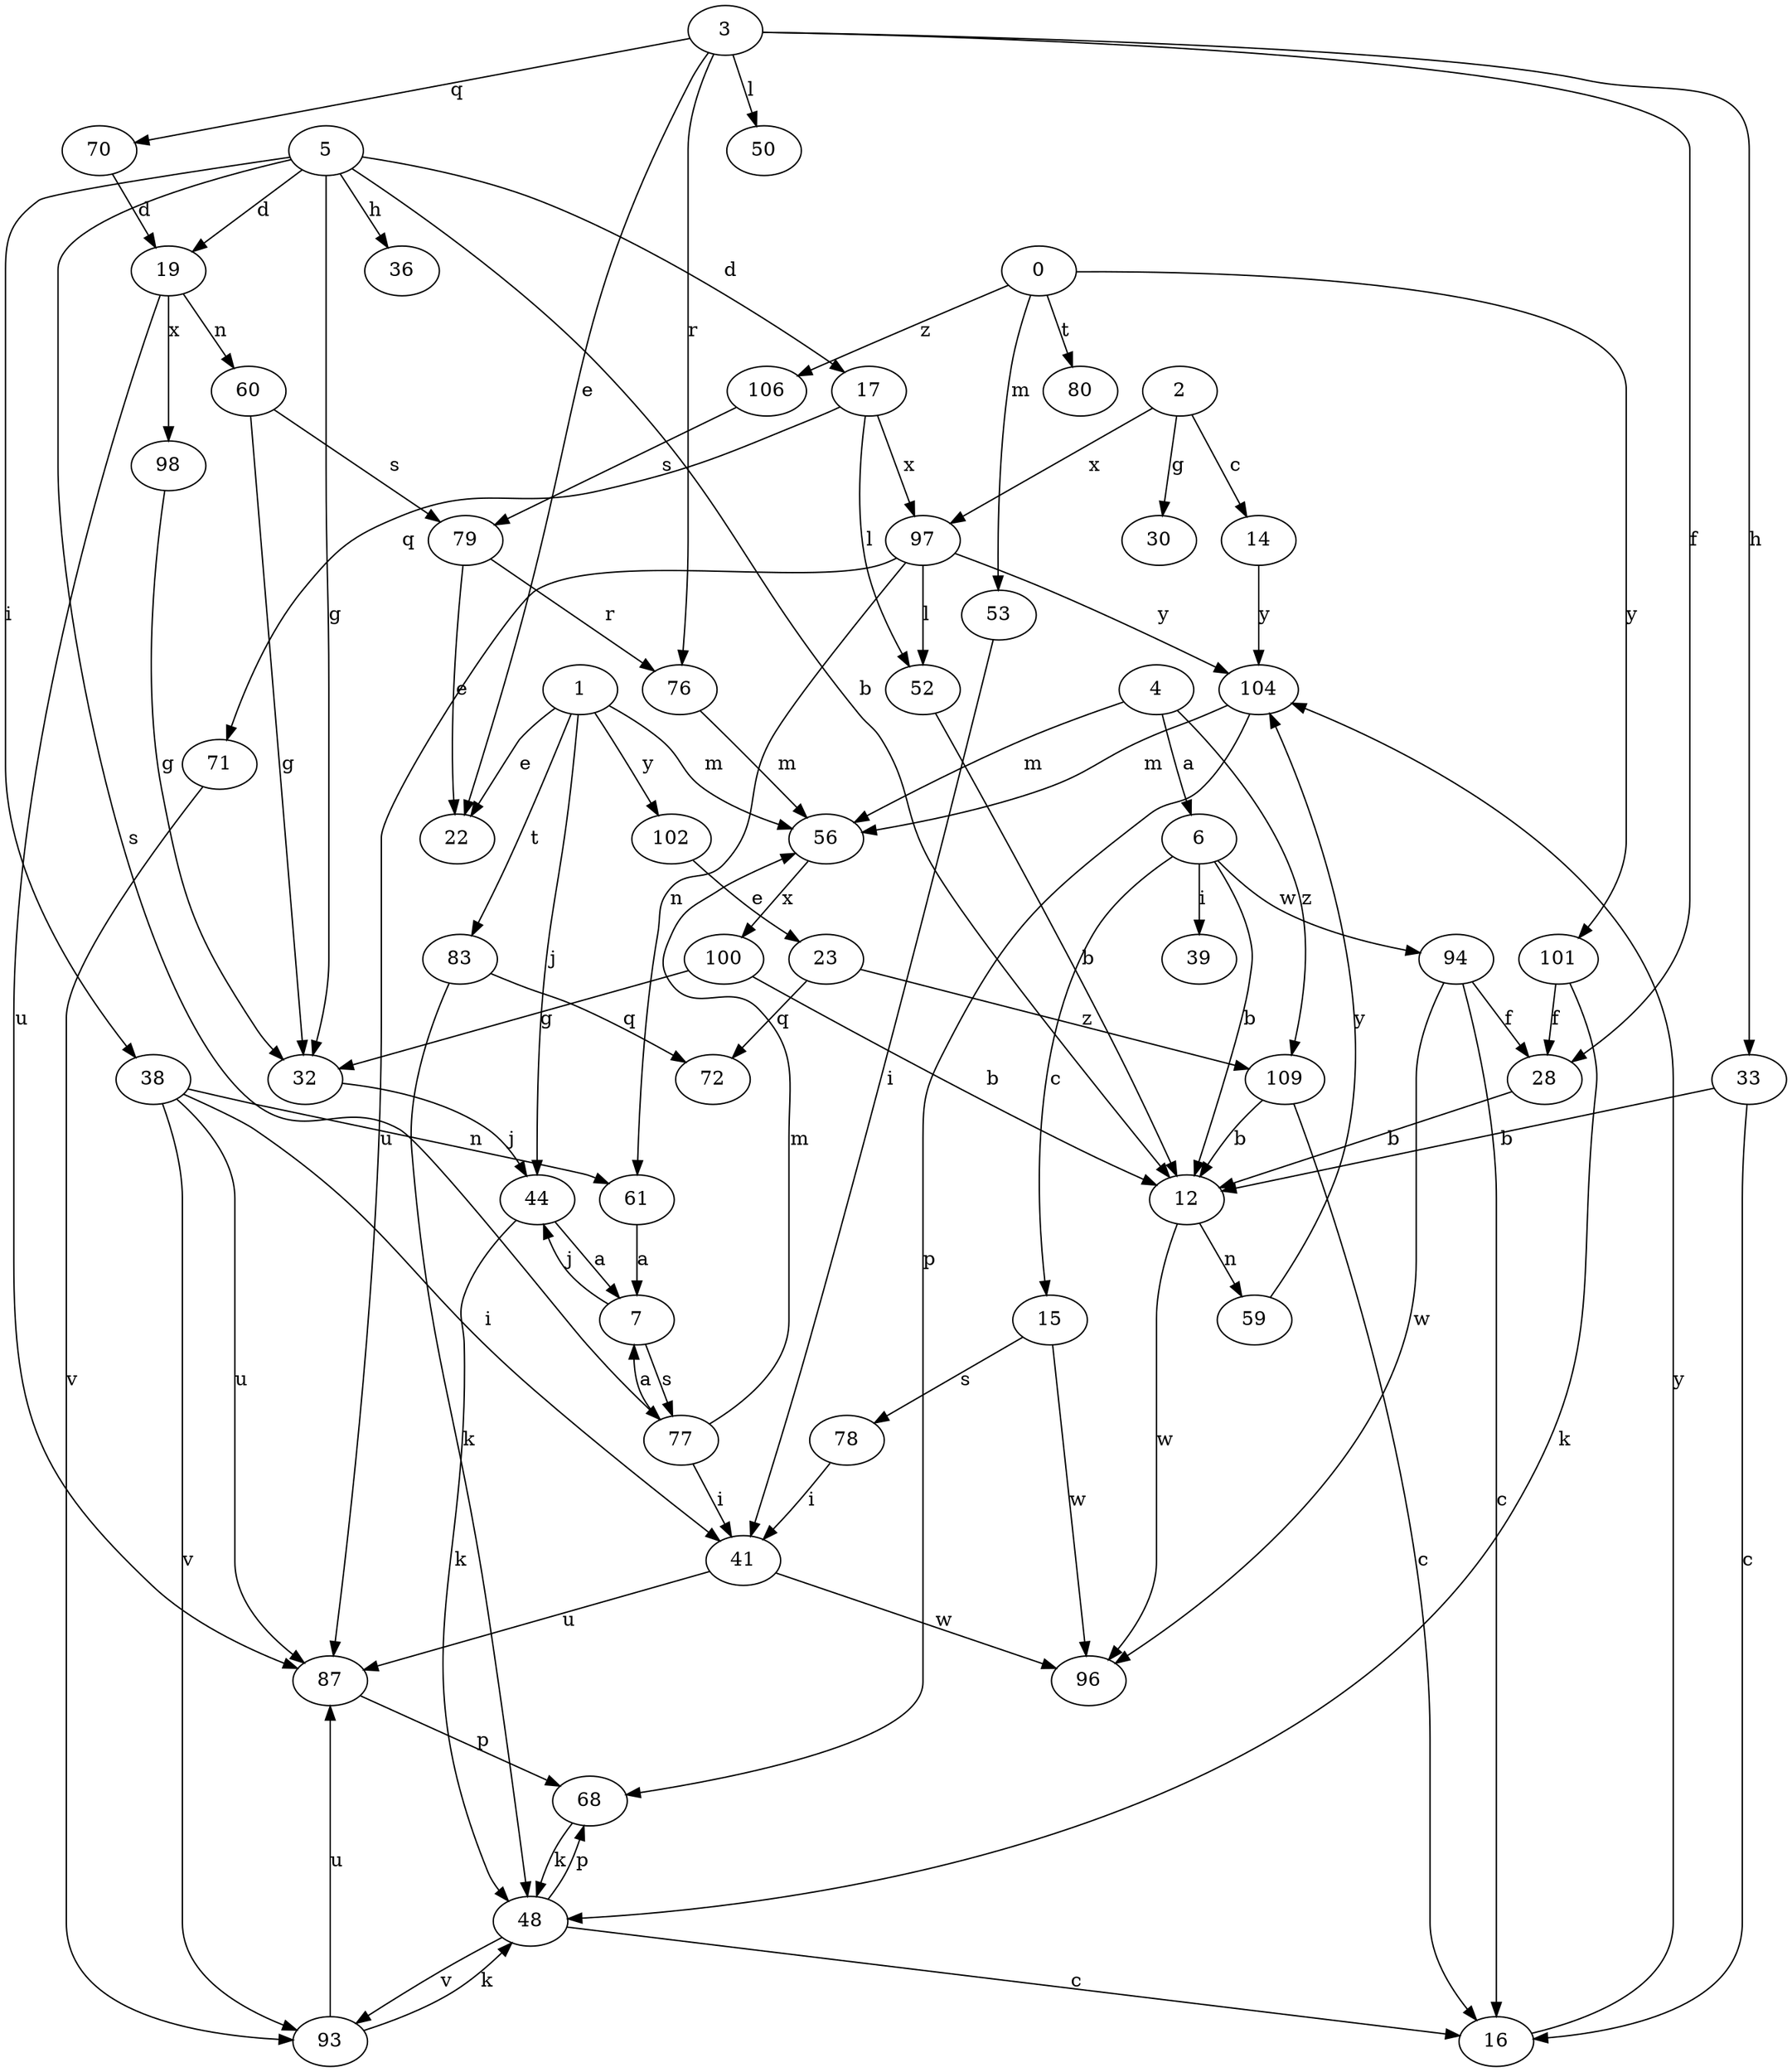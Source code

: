 strict digraph  {
2;
3;
4;
5;
6;
7;
12;
14;
15;
16;
17;
19;
22;
23;
28;
30;
32;
33;
36;
38;
39;
41;
44;
48;
50;
52;
53;
56;
59;
60;
61;
68;
70;
71;
72;
0;
76;
77;
78;
79;
80;
83;
87;
93;
94;
96;
1;
97;
98;
100;
101;
102;
104;
106;
109;
2 -> 14  [label=c];
2 -> 30  [label=g];
2 -> 97  [label=x];
3 -> 22  [label=e];
3 -> 28  [label=f];
3 -> 33  [label=h];
3 -> 50  [label=l];
3 -> 70  [label=q];
3 -> 76  [label=r];
4 -> 6  [label=a];
4 -> 56  [label=m];
4 -> 109  [label=z];
5 -> 12  [label=b];
5 -> 17  [label=d];
5 -> 19  [label=d];
5 -> 32  [label=g];
5 -> 36  [label=h];
5 -> 38  [label=i];
5 -> 77  [label=s];
6 -> 12  [label=b];
6 -> 15  [label=c];
6 -> 39  [label=i];
6 -> 94  [label=w];
7 -> 44  [label=j];
7 -> 77  [label=s];
12 -> 59  [label=n];
12 -> 96  [label=w];
14 -> 104  [label=y];
15 -> 78  [label=s];
15 -> 96  [label=w];
16 -> 104  [label=y];
17 -> 52  [label=l];
17 -> 71  [label=q];
17 -> 97  [label=x];
19 -> 60  [label=n];
19 -> 87  [label=u];
19 -> 98  [label=x];
23 -> 72  [label=q];
23 -> 109  [label=z];
28 -> 12  [label=b];
32 -> 44  [label=j];
33 -> 12  [label=b];
33 -> 16  [label=c];
38 -> 41  [label=i];
38 -> 61  [label=n];
38 -> 87  [label=u];
38 -> 93  [label=v];
41 -> 87  [label=u];
41 -> 96  [label=w];
44 -> 7  [label=a];
44 -> 48  [label=k];
48 -> 16  [label=c];
48 -> 68  [label=p];
48 -> 93  [label=v];
52 -> 12  [label=b];
53 -> 41  [label=i];
56 -> 100  [label=x];
59 -> 104  [label=y];
60 -> 32  [label=g];
60 -> 79  [label=s];
61 -> 7  [label=a];
68 -> 48  [label=k];
70 -> 19  [label=d];
71 -> 93  [label=v];
0 -> 53  [label=m];
0 -> 80  [label=t];
0 -> 101  [label=y];
0 -> 106  [label=z];
76 -> 56  [label=m];
77 -> 7  [label=a];
77 -> 41  [label=i];
77 -> 56  [label=m];
78 -> 41  [label=i];
79 -> 22  [label=e];
79 -> 76  [label=r];
83 -> 48  [label=k];
83 -> 72  [label=q];
87 -> 68  [label=p];
93 -> 48  [label=k];
93 -> 87  [label=u];
94 -> 16  [label=c];
94 -> 28  [label=f];
94 -> 96  [label=w];
1 -> 22  [label=e];
1 -> 44  [label=j];
1 -> 56  [label=m];
1 -> 83  [label=t];
1 -> 102  [label=y];
97 -> 52  [label=l];
97 -> 61  [label=n];
97 -> 87  [label=u];
97 -> 104  [label=y];
98 -> 32  [label=g];
100 -> 12  [label=b];
100 -> 32  [label=g];
101 -> 28  [label=f];
101 -> 48  [label=k];
102 -> 23  [label=e];
104 -> 56  [label=m];
104 -> 68  [label=p];
106 -> 79  [label=s];
109 -> 12  [label=b];
109 -> 16  [label=c];
}
